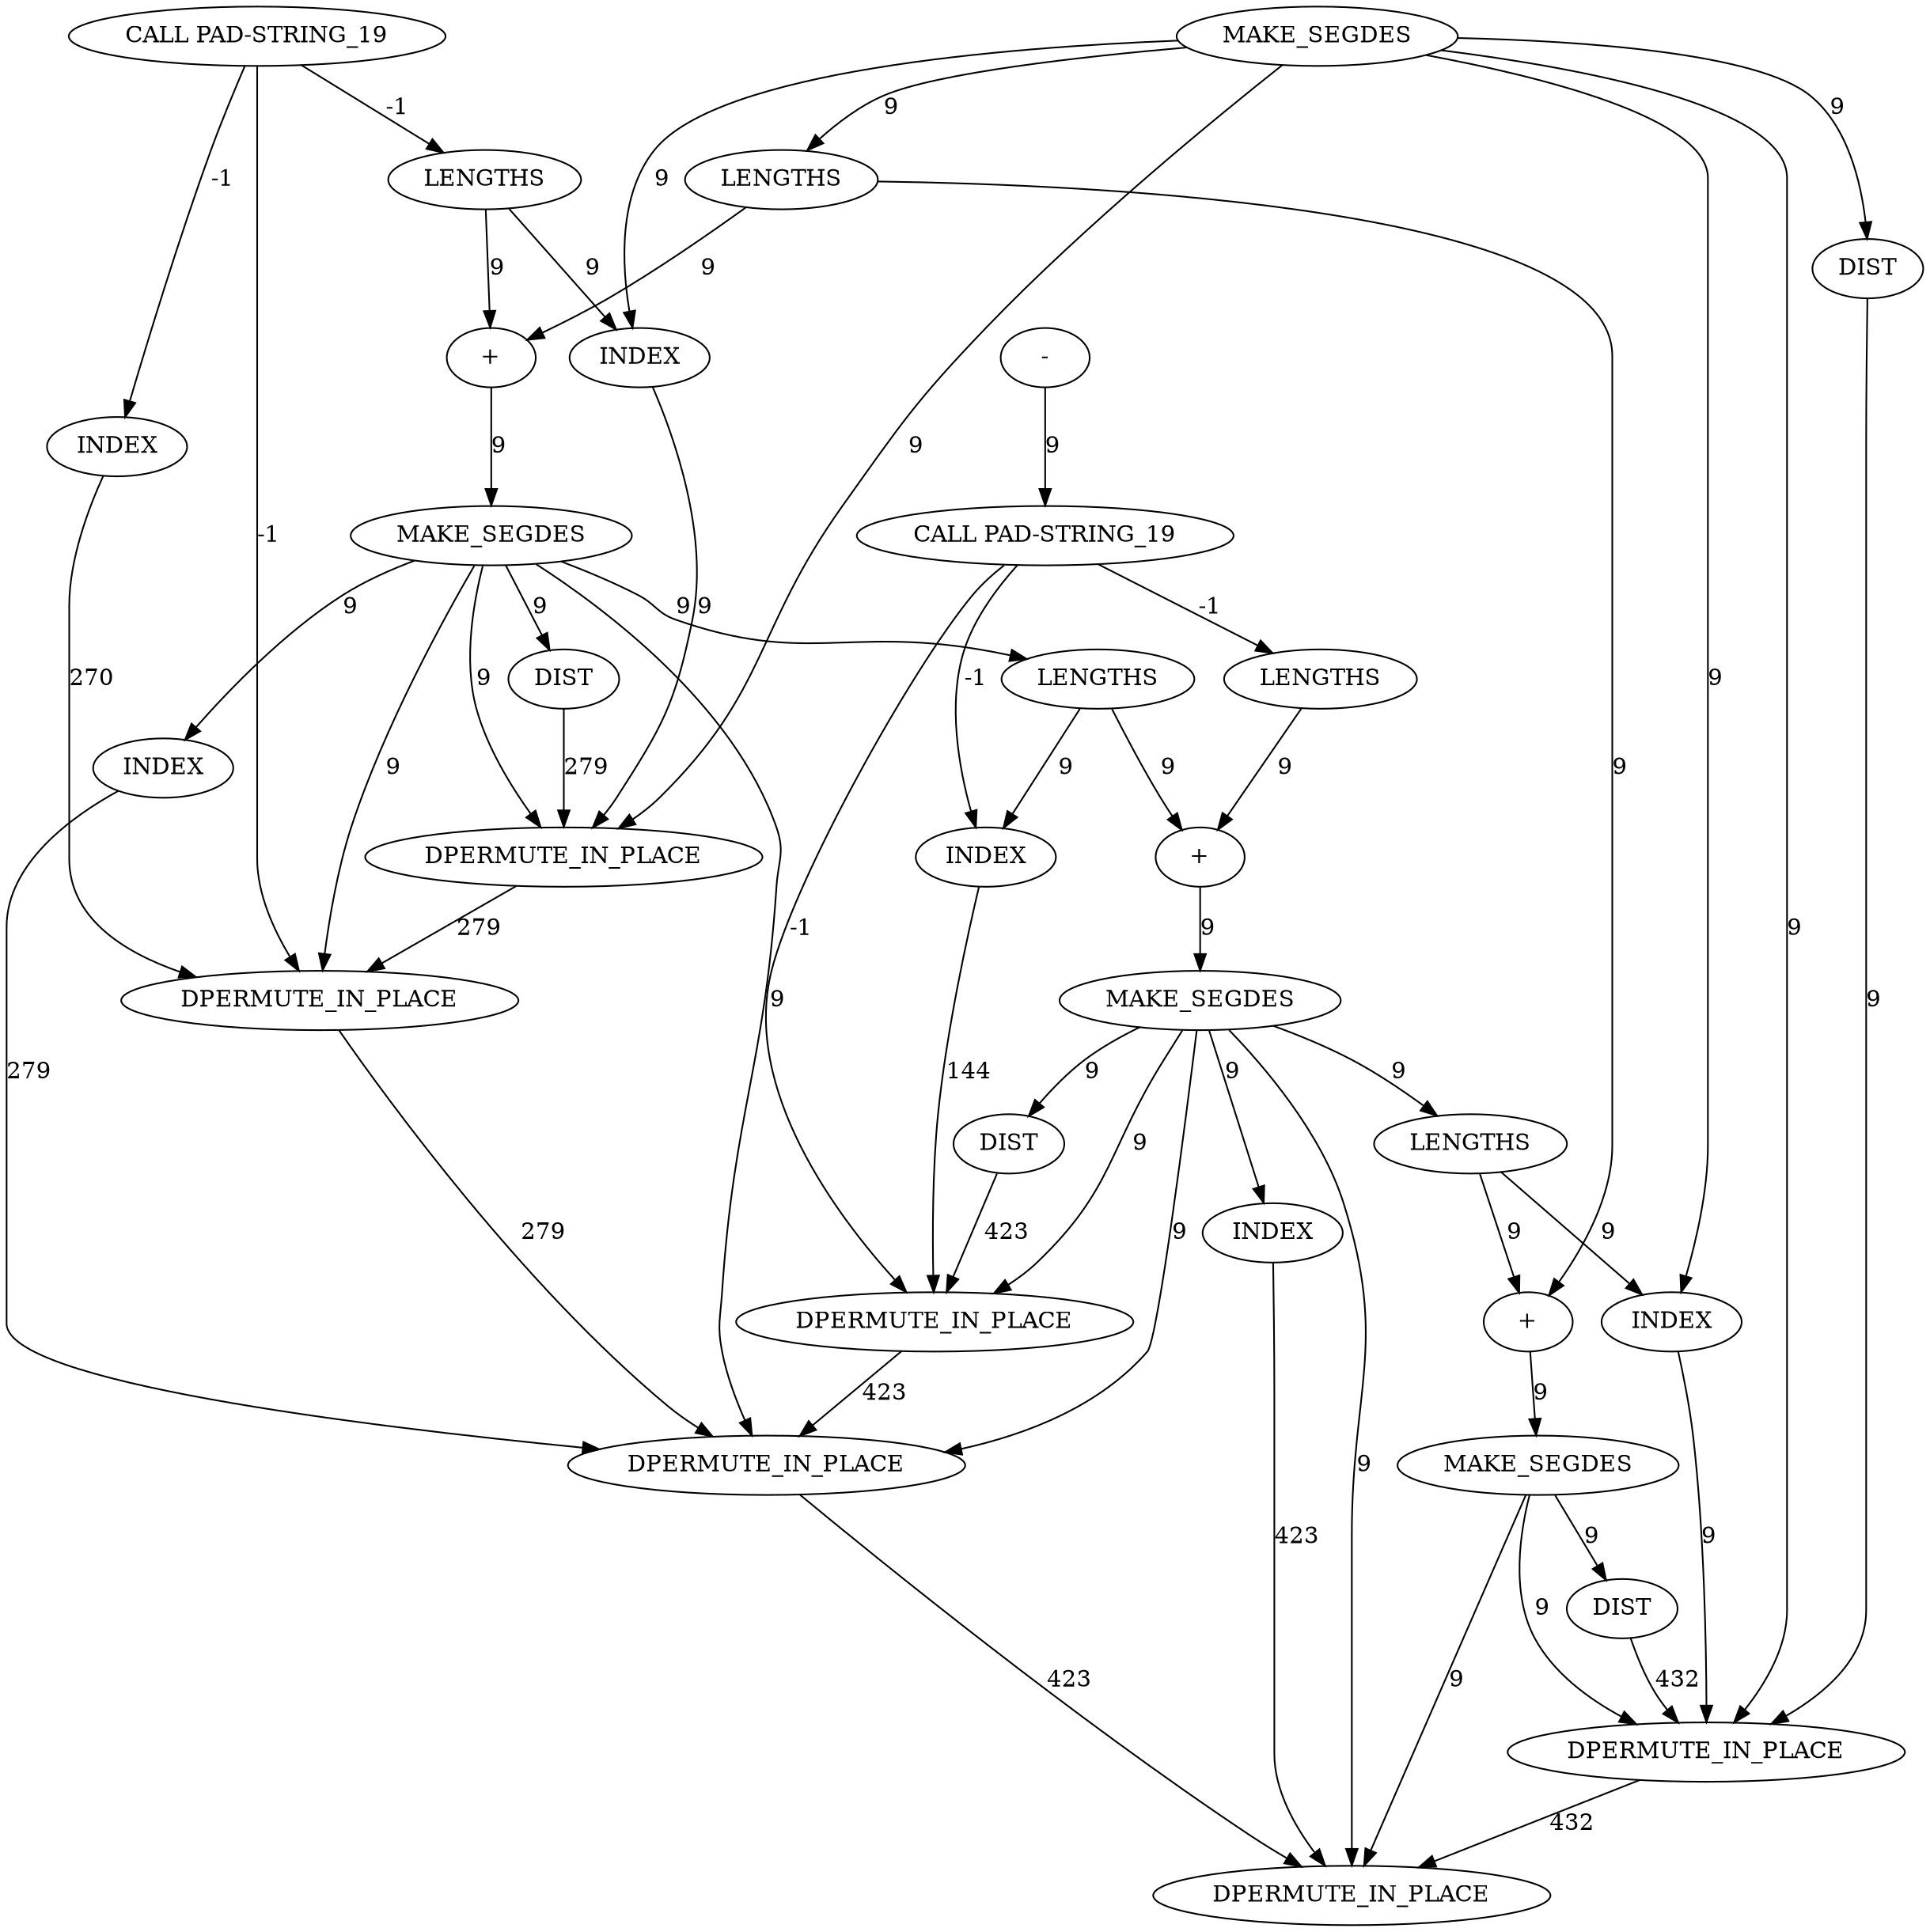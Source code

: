 digraph {
	cg_A_INST_3228 [label="CALL PAD-STRING_19" cost=0]
	cg_A_INST_16306 [label=DIST cost=2197]
	cg_A_INST_16196 [label="+" cost=343]
	cg_A_INST_16195 [label=LENGTHS cost=217]
	cg_A_INST_16496 [label=DPERMUTE_IN_PLACE cost=561]
	cg_A_INST_3222 [label=MAKE_SEGDES cost=343]
	cg_A_INST_16270 [label=MAKE_SEGDES cost=302]
	cg_A_INST_16177 [label=LENGTHS cost=343]
	cg_A_INST_16201 [label=MAKE_SEGDES cost=3271]
	cg_A_INST_16497 [label=DPERMUTE_IN_PLACE cost=985]
	cg_A_INST_16185 [label=INDEX cost=1717]
	cg_A_INST_16494 [label=DPERMUTE_IN_PLACE cost=1032]
	cg_A_INST_16276 [label=DIST cost=343]
	cg_A_INST_16350 [label=DIST cost=343]
	cg_A_INST_16316 [label=INDEX cost=1372]
	cg_A_INST_16339 [label="+" cost=217]
	cg_A_INST_16495 [label=DPERMUTE_IN_PLACE cost=1029]
	cg_A_INST_16328 [label=INDEX cost=1719]
	cg_A_INST_16173 [label=INDEX cost=3913]
	cg_A_INST_16344 [label=MAKE_SEGDES cost=384]
	cg_A_INST_16320 [label=LENGTHS cost=259]
	cg_A_INST_16242 [label=INDEX cost=1074]
	cg_A_INST_16265 [label="+" cost=176]
	cg_A_INST_16264 [label=LENGTHS cost=217]
	cg_A_INST_16254 [label=INDEX cost=1630]
	cg_A_INST_16232 [label="-" cost=342]
	cg_A_INST_16246 [label=LENGTHS cost=217]
	cg_A_INST_3220 [label="CALL PAD-STRING_19" cost=0]
	cg_A_INST_16493 [label=DPERMUTE_IN_PLACE cost=900]
	cg_A_INST_16492 [label=DPERMUTE_IN_PLACE cost=728]
	cg_A_INST_16207 [label=DIST cost=384]
	cg_A_INST_3228 -> cg_A_INST_16254 [label=-1 cost=-1]
	cg_A_INST_3228 -> cg_A_INST_16264 [label=-1 cost=-1]
	cg_A_INST_3228 -> cg_A_INST_16494 [label=-1 cost=-1]
	cg_A_INST_16306 -> cg_A_INST_16496 [label=9 cost=9]
	cg_A_INST_16196 -> cg_A_INST_16201 [label=9 cost=9]
	cg_A_INST_16195 -> cg_A_INST_16196 [label=9 cost=9]
	cg_A_INST_16195 -> cg_A_INST_16339 [label=9 cost=9]
	cg_A_INST_16496 -> cg_A_INST_16497 [label=432 cost=432]
	cg_A_INST_3222 -> cg_A_INST_16185 [label=9 cost=9]
	cg_A_INST_3222 -> cg_A_INST_16195 [label=9 cost=9]
	cg_A_INST_3222 -> cg_A_INST_16492 [label=9 cost=9]
	cg_A_INST_3222 -> cg_A_INST_16306 [label=9 cost=9]
	cg_A_INST_3222 -> cg_A_INST_16328 [label=9 cost=9]
	cg_A_INST_3222 -> cg_A_INST_16496 [label=9 cost=9]
	cg_A_INST_16270 -> cg_A_INST_16276 [label=9 cost=9]
	cg_A_INST_16270 -> cg_A_INST_16494 [label=9 cost=9]
	cg_A_INST_16270 -> cg_A_INST_16495 [label=9 cost=9]
	cg_A_INST_16270 -> cg_A_INST_16316 [label=9 cost=9]
	cg_A_INST_16270 -> cg_A_INST_16320 [label=9 cost=9]
	cg_A_INST_16270 -> cg_A_INST_16497 [label=9 cost=9]
	cg_A_INST_16177 -> cg_A_INST_16185 [label=9 cost=9]
	cg_A_INST_16177 -> cg_A_INST_16196 [label=9 cost=9]
	cg_A_INST_16201 -> cg_A_INST_16207 [label=9 cost=9]
	cg_A_INST_16201 -> cg_A_INST_16492 [label=9 cost=9]
	cg_A_INST_16201 -> cg_A_INST_16493 [label=9 cost=9]
	cg_A_INST_16201 -> cg_A_INST_16242 [label=9 cost=9]
	cg_A_INST_16201 -> cg_A_INST_16246 [label=9 cost=9]
	cg_A_INST_16201 -> cg_A_INST_16495 [label=9 cost=9]
	cg_A_INST_16185 -> cg_A_INST_16492 [label=9 cost=9]
	cg_A_INST_16494 -> cg_A_INST_16495 [label=423 cost=423]
	cg_A_INST_16276 -> cg_A_INST_16494 [label=423 cost=423]
	cg_A_INST_16350 -> cg_A_INST_16496 [label=432 cost=432]
	cg_A_INST_16316 -> cg_A_INST_16497 [label=423 cost=423]
	cg_A_INST_16339 -> cg_A_INST_16344 [label=9 cost=9]
	cg_A_INST_16495 -> cg_A_INST_16497 [label=423 cost=423]
	cg_A_INST_16328 -> cg_A_INST_16496 [label=9 cost=9]
	cg_A_INST_16173 -> cg_A_INST_16493 [label=270 cost=270]
	cg_A_INST_16344 -> cg_A_INST_16350 [label=9 cost=9]
	cg_A_INST_16344 -> cg_A_INST_16496 [label=9 cost=9]
	cg_A_INST_16344 -> cg_A_INST_16497 [label=9 cost=9]
	cg_A_INST_16320 -> cg_A_INST_16328 [label=9 cost=9]
	cg_A_INST_16320 -> cg_A_INST_16339 [label=9 cost=9]
	cg_A_INST_16242 -> cg_A_INST_16495 [label=279 cost=279]
	cg_A_INST_16265 -> cg_A_INST_16270 [label=9 cost=9]
	cg_A_INST_16264 -> cg_A_INST_16265 [label=9 cost=9]
	cg_A_INST_16254 -> cg_A_INST_16494 [label=144 cost=144]
	cg_A_INST_16232 -> cg_A_INST_3228 [label=9 cost=9]
	cg_A_INST_16246 -> cg_A_INST_16254 [label=9 cost=9]
	cg_A_INST_16246 -> cg_A_INST_16265 [label=9 cost=9]
	cg_A_INST_3220 -> cg_A_INST_16173 [label=-1 cost=-1]
	cg_A_INST_3220 -> cg_A_INST_16177 [label=-1 cost=-1]
	cg_A_INST_3220 -> cg_A_INST_16493 [label=-1 cost=-1]
	cg_A_INST_16493 -> cg_A_INST_16495 [label=279 cost=279]
	cg_A_INST_16492 -> cg_A_INST_16493 [label=279 cost=279]
	cg_A_INST_16207 -> cg_A_INST_16492 [label=279 cost=279]
}
